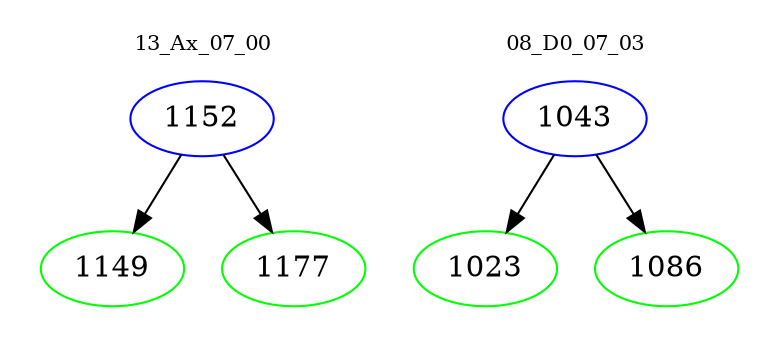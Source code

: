 digraph{
subgraph cluster_0 {
color = white
label = "13_Ax_07_00";
fontsize=10;
T0_1152 [label="1152", color="blue"]
T0_1152 -> T0_1149 [color="black"]
T0_1149 [label="1149", color="green"]
T0_1152 -> T0_1177 [color="black"]
T0_1177 [label="1177", color="green"]
}
subgraph cluster_1 {
color = white
label = "08_D0_07_03";
fontsize=10;
T1_1043 [label="1043", color="blue"]
T1_1043 -> T1_1023 [color="black"]
T1_1023 [label="1023", color="green"]
T1_1043 -> T1_1086 [color="black"]
T1_1086 [label="1086", color="green"]
}
}
